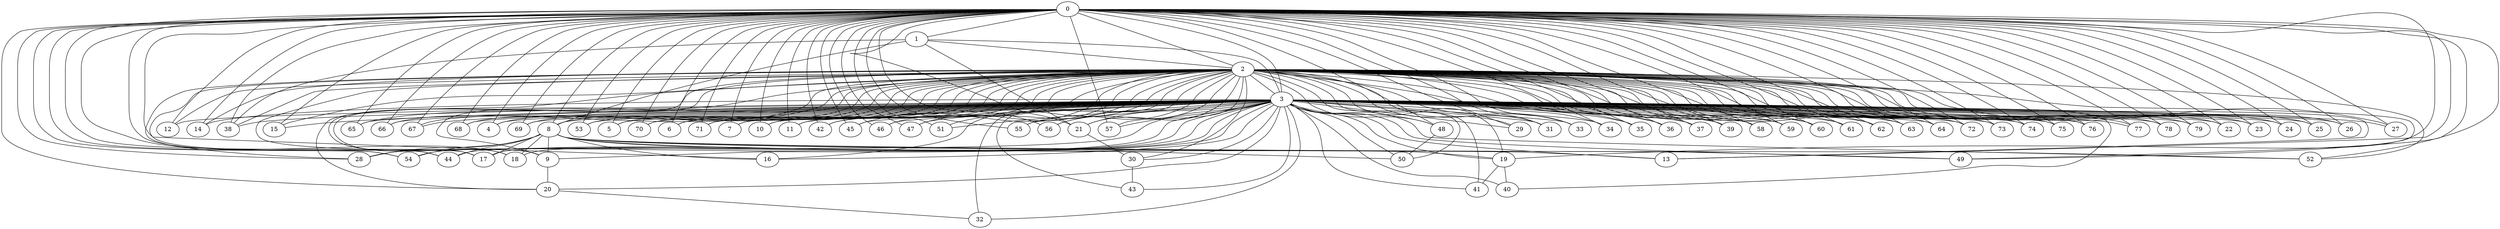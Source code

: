 graph G {
   8 -- 19
   8 -- 18
   8 -- 9
   8 -- 13
   8 -- 28
   8 -- 50
   8 -- 44
   8 -- 17
   8 -- 49
   8 -- 52
   8 -- 16
   8 -- 54
   0 -- 9
   0 -- 65
   0 -- 1
   0 -- 66
   0 -- 2
   0 -- 67
   0 -- 3
   0 -- 68
   0 -- 4
   0 -- 69
   0 -- 5
   0 -- 70
   0 -- 6
   0 -- 71
   0 -- 7
   0 -- 8
   0 -- 10
   0 -- 11
   0 -- 12
   0 -- 13
   0 -- 14
   0 -- 15
   0 -- 16
   0 -- 17
   0 -- 18
   0 -- 19
   0 -- 20
   0 -- 21
   0 -- 22
   0 -- 23
   0 -- 24
   0 -- 25
   0 -- 26
   0 -- 27
   0 -- 28
   0 -- 29
   0 -- 31
   0 -- 33
   0 -- 34
   0 -- 35
   0 -- 36
   0 -- 37
   0 -- 38
   0 -- 39
   0 -- 42
   0 -- 44
   0 -- 45
   0 -- 46
   0 -- 47
   0 -- 48
   0 -- 49
   0 -- 51
   0 -- 52
   0 -- 53
   0 -- 54
   0 -- 55
   0 -- 56
   0 -- 57
   0 -- 58
   0 -- 59
   0 -- 60
   0 -- 61
   0 -- 62
   0 -- 63
   0 -- 64
   0 -- 72
   0 -- 73
   0 -- 74
   0 -- 75
   0 -- 76
   0 -- 77
   0 -- 78
   0 -- 79
   1 -- 8
   1 -- 2
   1 -- 3
   1 -- 21
   1 -- 38
   2 -- 8
   2 -- 64
   2 -- 9
   2 -- 65
   2 -- 3
   2 -- 4
   2 -- 5
   2 -- 6
   2 -- 7
   2 -- 10
   2 -- 11
   2 -- 12
   2 -- 13
   2 -- 14
   2 -- 15
   2 -- 16
   2 -- 17
   2 -- 18
   2 -- 19
   2 -- 20
   2 -- 21
   2 -- 22
   2 -- 23
   2 -- 24
   2 -- 25
   2 -- 26
   2 -- 27
   2 -- 28
   2 -- 29
   2 -- 30
   2 -- 31
   2 -- 32
   2 -- 33
   2 -- 34
   2 -- 35
   2 -- 36
   2 -- 37
   2 -- 38
   2 -- 39
   2 -- 40
   2 -- 41
   2 -- 42
   2 -- 43
   2 -- 44
   2 -- 45
   2 -- 46
   2 -- 47
   2 -- 48
   2 -- 49
   2 -- 50
   2 -- 51
   2 -- 52
   2 -- 53
   2 -- 54
   2 -- 55
   2 -- 56
   2 -- 57
   2 -- 58
   2 -- 59
   2 -- 60
   2 -- 61
   2 -- 62
   2 -- 63
   2 -- 66
   2 -- 67
   2 -- 68
   2 -- 69
   2 -- 70
   2 -- 71
   2 -- 72
   2 -- 73
   2 -- 74
   2 -- 75
   2 -- 76
   2 -- 77
   2 -- 78
   2 -- 79
   3 -- 8
   3 -- 64
   3 -- 9
   3 -- 65
   3 -- 4
   3 -- 5
   3 -- 6
   3 -- 7
   3 -- 10
   3 -- 11
   3 -- 12
   3 -- 13
   3 -- 14
   3 -- 15
   3 -- 16
   3 -- 17
   3 -- 18
   3 -- 19
   3 -- 20
   3 -- 21
   3 -- 22
   3 -- 23
   3 -- 24
   3 -- 25
   3 -- 26
   3 -- 27
   3 -- 28
   3 -- 29
   3 -- 30
   3 -- 31
   3 -- 32
   3 -- 33
   3 -- 34
   3 -- 35
   3 -- 36
   3 -- 37
   3 -- 38
   3 -- 39
   3 -- 40
   3 -- 41
   3 -- 42
   3 -- 43
   3 -- 44
   3 -- 45
   3 -- 46
   3 -- 47
   3 -- 48
   3 -- 49
   3 -- 50
   3 -- 51
   3 -- 52
   3 -- 53
   3 -- 54
   3 -- 55
   3 -- 56
   3 -- 57
   3 -- 58
   3 -- 59
   3 -- 60
   3 -- 61
   3 -- 62
   3 -- 63
   3 -- 66
   3 -- 67
   3 -- 68
   3 -- 69
   3 -- 70
   3 -- 71
   3 -- 72
   3 -- 73
   3 -- 74
   3 -- 75
   3 -- 76
   3 -- 77
   3 -- 78
   3 -- 79
   9 -- 20
   19 -- 40
   19 -- 41
   20 -- 32
   21 -- 30
   30 -- 43
   48 -- 50
}
